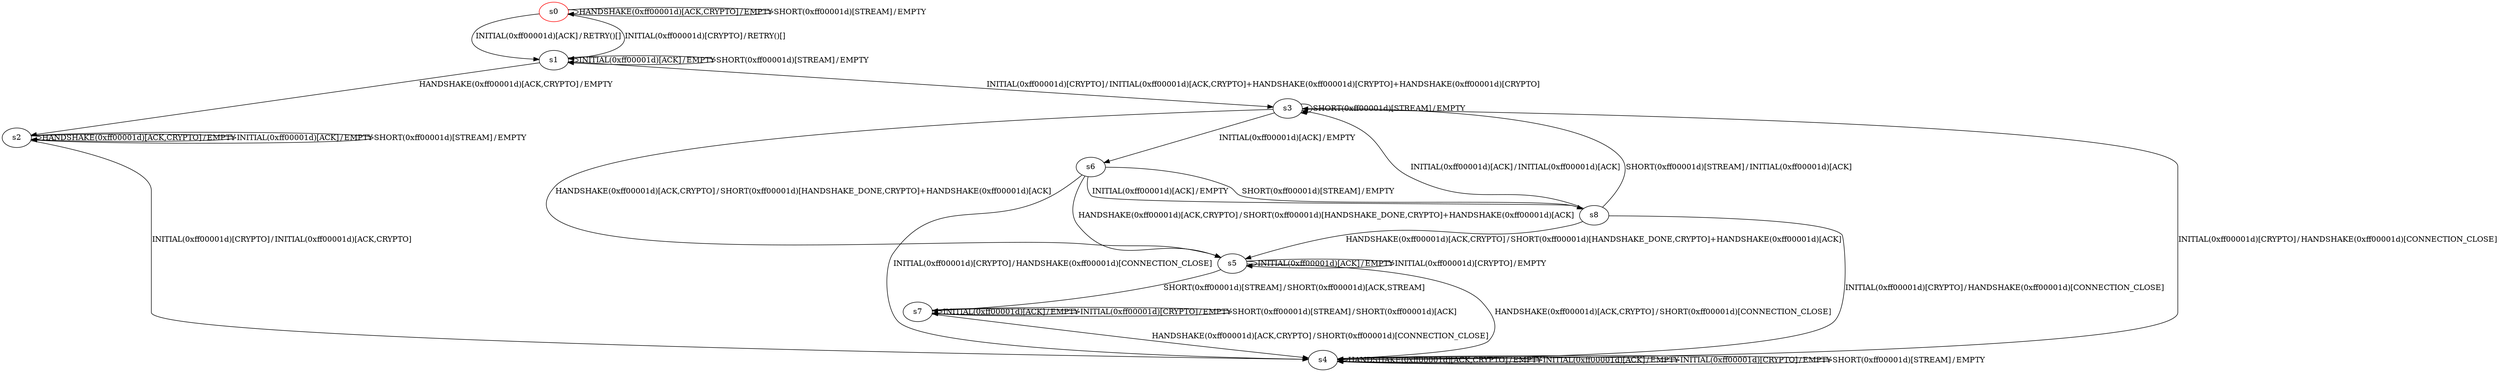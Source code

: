 digraph G {
label=""
s0 [color="red"]
s1
s2
s3
s4
s5
s6
s7
s8
s0 [label="s0"];
s0 -> s0[label=<<table border="0" cellpadding="1" cellspacing="0"><tr><td>HANDSHAKE(0xff00001d)[ACK,CRYPTO]</td><td>/</td><td>EMPTY</td></tr></table>>]
s0 -> s1[label=<<table border="0" cellpadding="1" cellspacing="0"><tr><td>INITIAL(0xff00001d)[ACK]</td><td>/</td><td>RETRY()[]</td></tr></table>>]
s0 -> s1[label=<<table border="0" cellpadding="1" cellspacing="0"><tr><td>INITIAL(0xff00001d)[CRYPTO]</td><td>/</td><td>RETRY()[]</td></tr></table>>]
s0 -> s0[label=<<table border="0" cellpadding="1" cellspacing="0"><tr><td>SHORT(0xff00001d)[STREAM]</td><td>/</td><td>EMPTY</td></tr></table>>]
s1 [label="s1"];
s1 -> s2[label=<<table border="0" cellpadding="1" cellspacing="0"><tr><td>HANDSHAKE(0xff00001d)[ACK,CRYPTO]</td><td>/</td><td>EMPTY</td></tr></table>>]
s1 -> s1[label=<<table border="0" cellpadding="1" cellspacing="0"><tr><td>INITIAL(0xff00001d)[ACK]</td><td>/</td><td>EMPTY</td></tr></table>>]
s1 -> s3[label=<<table border="0" cellpadding="1" cellspacing="0"><tr><td>INITIAL(0xff00001d)[CRYPTO]</td><td>/</td><td>INITIAL(0xff00001d)[ACK,CRYPTO]+HANDSHAKE(0xff00001d)[CRYPTO]+HANDSHAKE(0xff00001d)[CRYPTO]</td></tr></table>>]
s1 -> s1[label=<<table border="0" cellpadding="1" cellspacing="0"><tr><td>SHORT(0xff00001d)[STREAM]</td><td>/</td><td>EMPTY</td></tr></table>>]
s2 [label="s2"];
s2 -> s2[label=<<table border="0" cellpadding="1" cellspacing="0"><tr><td>HANDSHAKE(0xff00001d)[ACK,CRYPTO]</td><td>/</td><td>EMPTY</td></tr></table>>]
s2 -> s2[label=<<table border="0" cellpadding="1" cellspacing="0"><tr><td>INITIAL(0xff00001d)[ACK]</td><td>/</td><td>EMPTY</td></tr></table>>]
s2 -> s4[label=<<table border="0" cellpadding="1" cellspacing="0"><tr><td>INITIAL(0xff00001d)[CRYPTO]</td><td>/</td><td>INITIAL(0xff00001d)[ACK,CRYPTO]</td></tr></table>>]
s2 -> s2[label=<<table border="0" cellpadding="1" cellspacing="0"><tr><td>SHORT(0xff00001d)[STREAM]</td><td>/</td><td>EMPTY</td></tr></table>>]
s3 [label="s3"];
s3 -> s5[label=<<table border="0" cellpadding="1" cellspacing="0"><tr><td>HANDSHAKE(0xff00001d)[ACK,CRYPTO]</td><td>/</td><td>SHORT(0xff00001d)[HANDSHAKE_DONE,CRYPTO]+HANDSHAKE(0xff00001d)[ACK]</td></tr></table>>]
s3 -> s6[label=<<table border="0" cellpadding="1" cellspacing="0"><tr><td>INITIAL(0xff00001d)[ACK]</td><td>/</td><td>EMPTY</td></tr></table>>]
s3 -> s4[label=<<table border="0" cellpadding="1" cellspacing="0"><tr><td>INITIAL(0xff00001d)[CRYPTO]</td><td>/</td><td>HANDSHAKE(0xff00001d)[CONNECTION_CLOSE]</td></tr></table>>]
s3 -> s3[label=<<table border="0" cellpadding="1" cellspacing="0"><tr><td>SHORT(0xff00001d)[STREAM]</td><td>/</td><td>EMPTY</td></tr></table>>]
s4 [label="s4"];
s4 -> s4[label=<<table border="0" cellpadding="1" cellspacing="0"><tr><td>HANDSHAKE(0xff00001d)[ACK,CRYPTO]</td><td>/</td><td>EMPTY</td></tr></table>>]
s4 -> s4[label=<<table border="0" cellpadding="1" cellspacing="0"><tr><td>INITIAL(0xff00001d)[ACK]</td><td>/</td><td>EMPTY</td></tr></table>>]
s4 -> s4[label=<<table border="0" cellpadding="1" cellspacing="0"><tr><td>INITIAL(0xff00001d)[CRYPTO]</td><td>/</td><td>EMPTY</td></tr></table>>]
s4 -> s4[label=<<table border="0" cellpadding="1" cellspacing="0"><tr><td>SHORT(0xff00001d)[STREAM]</td><td>/</td><td>EMPTY</td></tr></table>>]
s5 [label="s5"];
s5 -> s4[label=<<table border="0" cellpadding="1" cellspacing="0"><tr><td>HANDSHAKE(0xff00001d)[ACK,CRYPTO]</td><td>/</td><td>SHORT(0xff00001d)[CONNECTION_CLOSE]</td></tr></table>>]
s5 -> s5[label=<<table border="0" cellpadding="1" cellspacing="0"><tr><td>INITIAL(0xff00001d)[ACK]</td><td>/</td><td>EMPTY</td></tr></table>>]
s5 -> s5[label=<<table border="0" cellpadding="1" cellspacing="0"><tr><td>INITIAL(0xff00001d)[CRYPTO]</td><td>/</td><td>EMPTY</td></tr></table>>]
s5 -> s7[label=<<table border="0" cellpadding="1" cellspacing="0"><tr><td>SHORT(0xff00001d)[STREAM]</td><td>/</td><td>SHORT(0xff00001d)[ACK,STREAM]</td></tr></table>>]
s6 [label="s6"];
s6 -> s5[label=<<table border="0" cellpadding="1" cellspacing="0"><tr><td>HANDSHAKE(0xff00001d)[ACK,CRYPTO]</td><td>/</td><td>SHORT(0xff00001d)[HANDSHAKE_DONE,CRYPTO]+HANDSHAKE(0xff00001d)[ACK]</td></tr></table>>]
s6 -> s8[label=<<table border="0" cellpadding="1" cellspacing="0"><tr><td>INITIAL(0xff00001d)[ACK]</td><td>/</td><td>EMPTY</td></tr></table>>]
s6 -> s4[label=<<table border="0" cellpadding="1" cellspacing="0"><tr><td>INITIAL(0xff00001d)[CRYPTO]</td><td>/</td><td>HANDSHAKE(0xff00001d)[CONNECTION_CLOSE]</td></tr></table>>]
s6 -> s8[label=<<table border="0" cellpadding="1" cellspacing="0"><tr><td>SHORT(0xff00001d)[STREAM]</td><td>/</td><td>EMPTY</td></tr></table>>]
s7 [label="s7"];
s7 -> s4[label=<<table border="0" cellpadding="1" cellspacing="0"><tr><td>HANDSHAKE(0xff00001d)[ACK,CRYPTO]</td><td>/</td><td>SHORT(0xff00001d)[CONNECTION_CLOSE]</td></tr></table>>]
s7 -> s7[label=<<table border="0" cellpadding="1" cellspacing="0"><tr><td>INITIAL(0xff00001d)[ACK]</td><td>/</td><td>EMPTY</td></tr></table>>]
s7 -> s7[label=<<table border="0" cellpadding="1" cellspacing="0"><tr><td>INITIAL(0xff00001d)[CRYPTO]</td><td>/</td><td>EMPTY</td></tr></table>>]
s7 -> s7[label=<<table border="0" cellpadding="1" cellspacing="0"><tr><td>SHORT(0xff00001d)[STREAM]</td><td>/</td><td>SHORT(0xff00001d)[ACK]</td></tr></table>>]
s8 [label="s8"];
s8 -> s5[label=<<table border="0" cellpadding="1" cellspacing="0"><tr><td>HANDSHAKE(0xff00001d)[ACK,CRYPTO]</td><td>/</td><td>SHORT(0xff00001d)[HANDSHAKE_DONE,CRYPTO]+HANDSHAKE(0xff00001d)[ACK]</td></tr></table>>]
s8 -> s3[label=<<table border="0" cellpadding="1" cellspacing="0"><tr><td>INITIAL(0xff00001d)[ACK]</td><td>/</td><td>INITIAL(0xff00001d)[ACK]</td></tr></table>>]
s8 -> s4[label=<<table border="0" cellpadding="1" cellspacing="0"><tr><td>INITIAL(0xff00001d)[CRYPTO]</td><td>/</td><td>HANDSHAKE(0xff00001d)[CONNECTION_CLOSE]</td></tr></table>>]
s8 -> s3[label=<<table border="0" cellpadding="1" cellspacing="0"><tr><td>SHORT(0xff00001d)[STREAM]</td><td>/</td><td>INITIAL(0xff00001d)[ACK]</td></tr></table>>]
}
